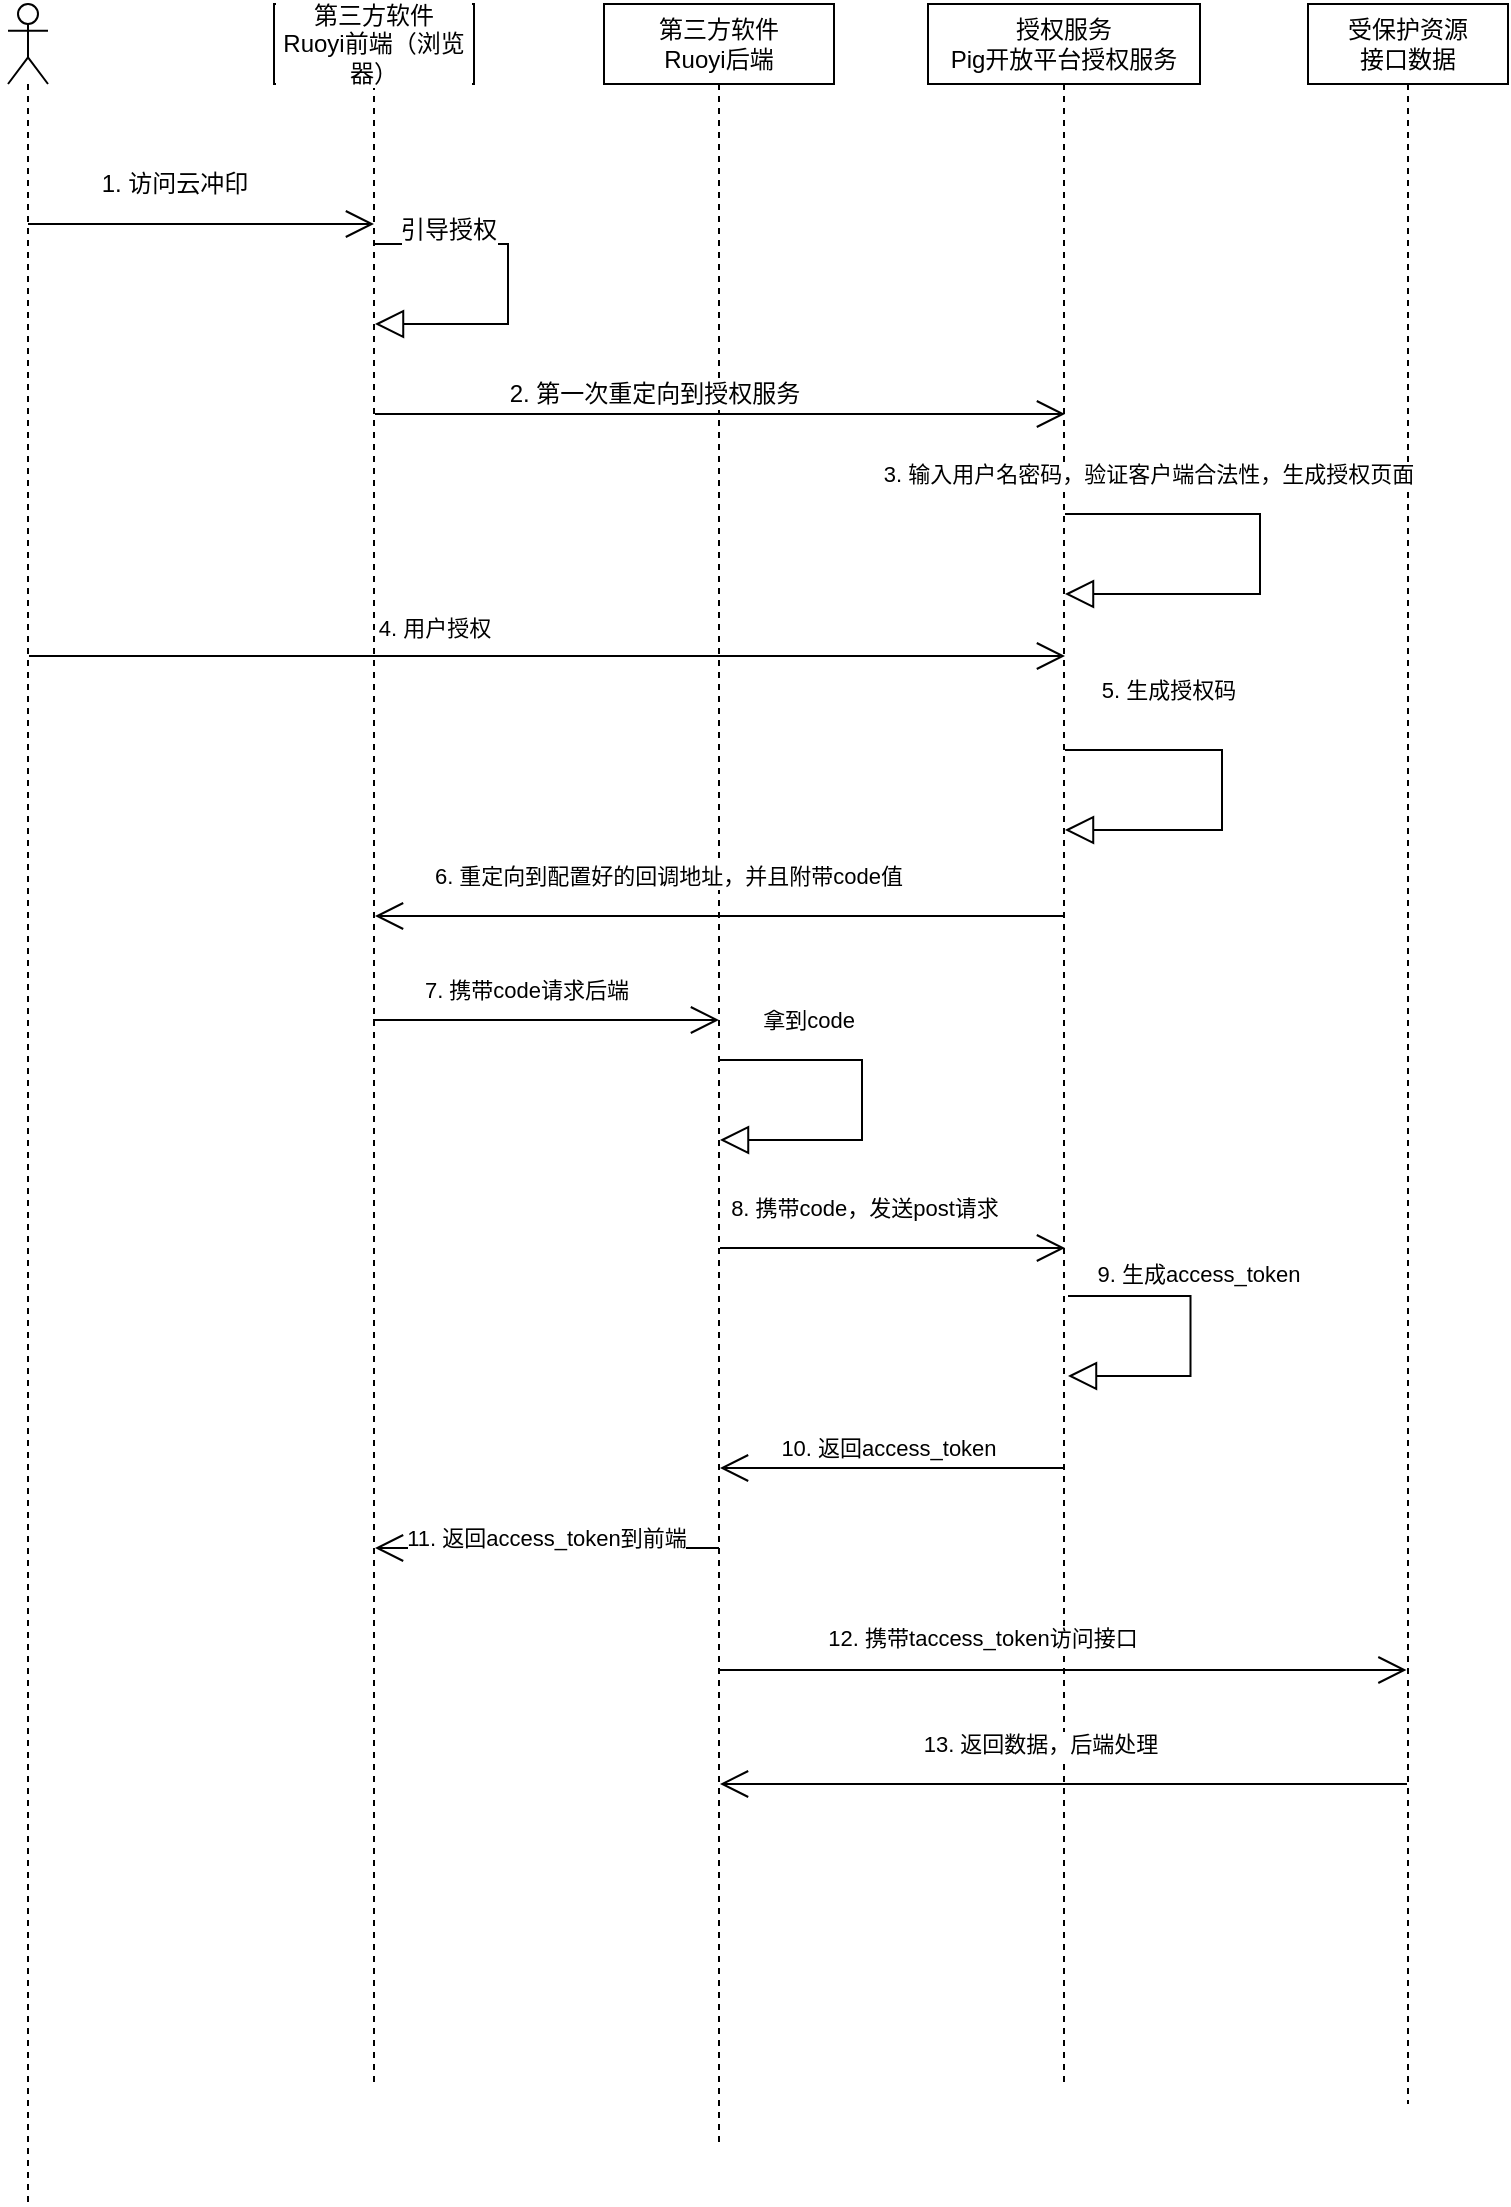 <mxfile scale="1" border="10" version="20.7.4" type="device"><diagram id="mgzX6I-nuTyHyqxMM2Ip" name="OAuth2授权码模式时序图"><mxGraphModel dx="1434" dy="796" grid="1" gridSize="10" guides="1" tooltips="1" connect="1" arrows="1" fold="1" page="1" pageScale="1" pageWidth="827" pageHeight="1169" background="none" math="0" shadow="0"><root><mxCell id="0"/><mxCell id="1" parent="0"/><mxCell id="2" value="第三方软件&lt;br&gt;Ruoyi前端（浏览器）" style="shape=umlLifeline;perimeter=lifelinePerimeter;whiteSpace=wrap;html=1;container=1;collapsible=0;recursiveResize=0;outlineConnect=0;flipH=1;labelBackgroundColor=default;labelBorderColor=none;" parent="1" vertex="1"><mxGeometry x="283" y="60" width="100" height="1040" as="geometry"/></mxCell><mxCell id="3" value="" style="shape=umlLifeline;participant=umlActor;perimeter=lifelinePerimeter;whiteSpace=wrap;html=1;container=1;collapsible=0;recursiveResize=0;verticalAlign=top;spacingTop=36;outlineConnect=0;flipH=1;labelBackgroundColor=default;labelBorderColor=none;" parent="1" vertex="1"><mxGeometry x="150" y="60" width="20" height="1100" as="geometry"/></mxCell><mxCell id="8" value="" style="endArrow=open;endFill=1;endSize=12;html=1;labelBackgroundColor=default;labelBorderColor=none;" parent="3" target="2" edge="1"><mxGeometry width="160" relative="1" as="geometry"><mxPoint x="10" y="110" as="sourcePoint"/><mxPoint x="170" y="110" as="targetPoint"/></mxGeometry></mxCell><mxCell id="4" value="第三方软件&lt;br&gt;Ruoyi后端" style="shape=umlLifeline;perimeter=lifelinePerimeter;whiteSpace=wrap;html=1;container=1;collapsible=0;recursiveResize=0;outlineConnect=0;flipH=1;labelBackgroundColor=default;labelBorderColor=none;" parent="1" vertex="1"><mxGeometry x="448" y="60" width="115" height="1070" as="geometry"/></mxCell><mxCell id="16" value="2. 第一次重定向到授权服务" style="text;html=1;align=center;verticalAlign=middle;resizable=0;points=[];autosize=1;strokeColor=none;fillColor=none;labelBackgroundColor=default;labelBorderColor=none;" parent="4" vertex="1"><mxGeometry x="-55" y="185" width="160" height="20" as="geometry"/></mxCell><mxCell id="5" value="授权服务&lt;br&gt;Pig开放平台授权服务" style="shape=umlLifeline;perimeter=lifelinePerimeter;whiteSpace=wrap;html=1;container=1;collapsible=0;recursiveResize=0;outlineConnect=0;flipH=1;labelBackgroundColor=default;labelBorderColor=none;" parent="1" vertex="1"><mxGeometry x="610" y="60" width="136" height="1040" as="geometry"/></mxCell><mxCell id="34" value="" style="endArrow=block;endFill=0;endSize=12;html=1;edgeStyle=orthogonalEdgeStyle;rounded=0;labelBackgroundColor=default;labelBorderColor=none;" parent="5" edge="1"><mxGeometry width="160" relative="1" as="geometry"><mxPoint x="70" y="646" as="sourcePoint"/><mxPoint x="70" y="686" as="targetPoint"/><Array as="points"><mxPoint x="131.25" y="646"/><mxPoint x="131.25" y="686"/></Array></mxGeometry></mxCell><mxCell id="42" value="12. 携带taccess_token访问接口" style="text;html=1;align=center;verticalAlign=middle;resizable=0;points=[];autosize=1;strokeColor=none;fillColor=none;fontSize=11;fontFamily=Helvetica;fontColor=default;labelBackgroundColor=default;labelBorderColor=none;" parent="5" vertex="1"><mxGeometry x="-63" y="802" width="180" height="30" as="geometry"/></mxCell><mxCell id="6" value="受保护资源&lt;br&gt;接口数据" style="shape=umlLifeline;perimeter=lifelinePerimeter;whiteSpace=wrap;html=1;container=1;collapsible=0;recursiveResize=0;outlineConnect=0;flipH=1;labelBackgroundColor=default;labelBorderColor=none;" parent="1" vertex="1"><mxGeometry x="800" y="60" width="100" height="1050" as="geometry"/></mxCell><mxCell id="9" value="1. 访问云冲印" style="text;html=1;align=center;verticalAlign=middle;resizable=0;points=[];autosize=1;strokeColor=none;fillColor=none;labelBackgroundColor=default;labelBorderColor=none;" parent="1" vertex="1"><mxGeometry x="188" y="140" width="90" height="20" as="geometry"/></mxCell><mxCell id="12" value="" style="endArrow=block;endFill=0;endSize=12;html=1;edgeStyle=orthogonalEdgeStyle;rounded=0;labelBackgroundColor=default;labelBorderColor=none;" parent="1" edge="1"><mxGeometry width="160" relative="1" as="geometry"><mxPoint x="333.5" y="180" as="sourcePoint"/><mxPoint x="333.5" y="220" as="targetPoint"/><Array as="points"><mxPoint x="400" y="180"/><mxPoint x="400" y="220"/></Array></mxGeometry></mxCell><mxCell id="14" value="引导授权" style="text;html=1;align=center;verticalAlign=middle;resizable=0;points=[];autosize=1;strokeColor=none;fillColor=none;labelBackgroundColor=default;labelBorderColor=none;" parent="1" vertex="1"><mxGeometry x="340" y="163" width="60" height="20" as="geometry"/></mxCell><mxCell id="15" value="" style="endArrow=open;endFill=1;endSize=12;html=1;rounded=0;labelBackgroundColor=default;labelBorderColor=none;" parent="1" edge="1"><mxGeometry width="160" relative="1" as="geometry"><mxPoint x="333.5" y="265" as="sourcePoint"/><mxPoint x="678.5" y="265" as="targetPoint"/><Array as="points"><mxPoint x="410" y="265"/></Array></mxGeometry></mxCell><mxCell id="19" value="" style="endArrow=block;endFill=0;endSize=12;html=1;edgeStyle=orthogonalEdgeStyle;rounded=0;labelBackgroundColor=default;labelBorderColor=none;" parent="1" source="5" target="5" edge="1"><mxGeometry width="160" relative="1" as="geometry"><mxPoint x="709" y="315" as="sourcePoint"/><mxPoint x="709" y="355" as="targetPoint"/><Array as="points"><mxPoint x="776" y="315"/><mxPoint x="776" y="355"/></Array></mxGeometry></mxCell><mxCell id="20" value="3. 输入用户名密码，验证客户端合法性，生成授权页面" style="text;html=1;align=center;verticalAlign=middle;resizable=0;points=[];autosize=1;strokeColor=none;fillColor=none;fontSize=11;fontFamily=Helvetica;fontColor=default;labelBackgroundColor=default;labelBorderColor=none;" parent="1" vertex="1"><mxGeometry x="580" y="285" width="280" height="20" as="geometry"/></mxCell><mxCell id="23" value="4. 用户授权" style="text;html=1;align=center;verticalAlign=middle;resizable=0;points=[];autosize=1;strokeColor=none;fillColor=none;fontSize=11;fontFamily=Helvetica;fontColor=default;labelBackgroundColor=default;labelBorderColor=none;" parent="1" vertex="1"><mxGeometry x="328" y="362" width="70" height="20" as="geometry"/></mxCell><mxCell id="25" value="5. 生成授权码" style="text;html=1;align=center;verticalAlign=middle;resizable=0;points=[];autosize=1;strokeColor=none;fillColor=none;fontSize=11;fontFamily=Helvetica;fontColor=default;labelBackgroundColor=default;labelBorderColor=none;" parent="1" vertex="1"><mxGeometry x="690" y="393" width="80" height="20" as="geometry"/></mxCell><mxCell id="26" value="" style="endArrow=open;endFill=1;endSize=12;html=1;rounded=0;labelBackgroundColor=default;labelBorderColor=none;" parent="1" edge="1"><mxGeometry width="160" relative="1" as="geometry"><mxPoint x="678.5" y="516" as="sourcePoint"/><mxPoint x="333.5" y="516" as="targetPoint"/><Array as="points"><mxPoint x="416.5" y="516"/></Array></mxGeometry></mxCell><mxCell id="27" value="6. 重定向到配置好的回调地址，并且附带code值" style="text;html=1;align=center;verticalAlign=middle;resizable=0;points=[];autosize=1;strokeColor=none;fillColor=none;fontSize=11;fontFamily=Helvetica;fontColor=default;labelBackgroundColor=default;labelBorderColor=none;" parent="1" vertex="1"><mxGeometry x="355" y="486" width="250" height="20" as="geometry"/></mxCell><mxCell id="28" value="" style="endArrow=open;endFill=1;endSize=12;html=1;rounded=0;labelBackgroundColor=default;labelBorderColor=none;" parent="1" target="4" edge="1"><mxGeometry width="160" relative="1" as="geometry"><mxPoint x="332.5" y="568" as="sourcePoint"/><mxPoint x="490" y="568" as="targetPoint"/><Array as="points"><mxPoint x="409" y="568"/></Array></mxGeometry></mxCell><mxCell id="29" value="7. 携带code请求后端" style="text;html=1;align=center;verticalAlign=middle;resizable=0;points=[];autosize=1;strokeColor=none;fillColor=none;fontSize=11;fontFamily=Helvetica;fontColor=default;labelBackgroundColor=default;labelBorderColor=none;" parent="1" vertex="1"><mxGeometry x="349" y="543" width="120" height="20" as="geometry"/></mxCell><mxCell id="30" value="" style="endArrow=block;endFill=0;endSize=12;html=1;edgeStyle=orthogonalEdgeStyle;rounded=0;labelBackgroundColor=default;labelBorderColor=none;" parent="1" edge="1"><mxGeometry width="160" relative="1" as="geometry"><mxPoint x="678.5" y="433" as="sourcePoint"/><mxPoint x="678.5" y="473" as="targetPoint"/><Array as="points"><mxPoint x="757" y="433"/><mxPoint x="757" y="473"/></Array></mxGeometry></mxCell><mxCell id="24" value="" style="endArrow=block;endFill=0;endSize=12;html=1;edgeStyle=orthogonalEdgeStyle;rounded=0;labelBackgroundColor=default;labelBorderColor=none;" parent="1" source="4" target="4" edge="1"><mxGeometry width="160" relative="1" as="geometry"><mxPoint x="513" y="588" as="sourcePoint"/><mxPoint x="513" y="628" as="targetPoint"/><Array as="points"><mxPoint x="577" y="588"/><mxPoint x="577" y="628"/></Array></mxGeometry></mxCell><mxCell id="31" value="拿到code" style="text;html=1;align=center;verticalAlign=middle;resizable=0;points=[];autosize=1;strokeColor=none;fillColor=none;fontSize=11;fontFamily=Helvetica;fontColor=default;labelBackgroundColor=default;labelBorderColor=none;" parent="1" vertex="1"><mxGeometry x="520" y="558" width="60" height="20" as="geometry"/></mxCell><mxCell id="32" value="" style="endArrow=open;endFill=1;endSize=12;html=1;rounded=0;labelBackgroundColor=default;labelBorderColor=none;" parent="1" source="4" edge="1"><mxGeometry width="160" relative="1" as="geometry"><mxPoint x="513" y="682" as="sourcePoint"/><mxPoint x="678.5" y="682" as="targetPoint"/><Array as="points"><mxPoint x="582" y="682"/></Array></mxGeometry></mxCell><mxCell id="33" value="8. 携带code，发送post请求" style="text;html=1;align=center;verticalAlign=middle;resizable=0;points=[];autosize=1;strokeColor=none;fillColor=none;fontSize=11;fontFamily=Helvetica;fontColor=default;labelBackgroundColor=default;labelBorderColor=none;" parent="1" vertex="1"><mxGeometry x="503" y="652" width="150" height="20" as="geometry"/></mxCell><mxCell id="35" value="9. 生成access_token" style="text;html=1;align=center;verticalAlign=middle;resizable=0;points=[];autosize=1;strokeColor=none;fillColor=none;fontSize=11;fontFamily=Helvetica;fontColor=default;labelBackgroundColor=default;labelBorderColor=none;" parent="1" vertex="1"><mxGeometry x="685" y="685" width="120" height="20" as="geometry"/></mxCell><mxCell id="36" value="" style="endArrow=open;endFill=1;endSize=12;html=1;rounded=0;labelBackgroundColor=default;labelBorderColor=none;" parent="1" target="4" edge="1"><mxGeometry width="160" relative="1" as="geometry"><mxPoint x="678.5" y="792" as="sourcePoint"/><mxPoint x="513" y="792" as="targetPoint"/><Array as="points"><mxPoint x="584.5" y="792"/></Array></mxGeometry></mxCell><mxCell id="37" value="10. 返回access_token" style="text;html=1;align=center;verticalAlign=middle;resizable=0;points=[];autosize=1;strokeColor=none;fillColor=none;fontSize=11;fontFamily=Helvetica;fontColor=default;labelBackgroundColor=default;labelBorderColor=none;" parent="1" vertex="1"><mxGeometry x="530" y="772" width="120" height="20" as="geometry"/></mxCell><mxCell id="38" value="" style="endArrow=open;endFill=1;endSize=12;html=1;rounded=0;labelBackgroundColor=default;labelBorderColor=none;" parent="1" source="4" edge="1"><mxGeometry width="160" relative="1" as="geometry"><mxPoint x="513" y="832" as="sourcePoint"/><mxPoint x="333.5" y="832" as="targetPoint"/><Array as="points"><mxPoint x="413.5" y="832"/></Array></mxGeometry></mxCell><mxCell id="39" value="11. 返回access_token到前端" style="text;html=1;align=center;verticalAlign=middle;resizable=0;points=[];autosize=1;strokeColor=none;fillColor=none;fontSize=11;fontFamily=Helvetica;fontColor=default;labelBackgroundColor=default;labelBorderColor=none;" parent="1" vertex="1"><mxGeometry x="339" y="817" width="160" height="20" as="geometry"/></mxCell><mxCell id="40" value="" style="endArrow=open;endFill=1;endSize=12;html=1;labelBackgroundColor=default;labelBorderColor=none;" parent="1" edge="1"><mxGeometry width="160" relative="1" as="geometry"><mxPoint x="160.5" y="386" as="sourcePoint"/><mxPoint x="678.5" y="386" as="targetPoint"/></mxGeometry></mxCell><mxCell id="22" value="" style="endArrow=open;endFill=1;endSize=12;html=1;labelBackgroundColor=default;labelBorderColor=none;" parent="1" source="4" edge="1"><mxGeometry width="160" relative="1" as="geometry"><mxPoint x="330.75" y="893" as="sourcePoint"/><mxPoint x="849.25" y="893" as="targetPoint"/></mxGeometry></mxCell><mxCell id="44" value="13. 返回数据，后端处理" style="text;html=1;align=center;verticalAlign=middle;resizable=0;points=[];autosize=1;strokeColor=none;fillColor=none;fontSize=11;fontFamily=Helvetica;fontColor=default;labelBackgroundColor=default;labelBorderColor=none;" parent="1" vertex="1"><mxGeometry x="596" y="915" width="140" height="30" as="geometry"/></mxCell><mxCell id="43" value="" style="endArrow=open;endFill=1;endSize=12;html=1;rounded=0;labelBackgroundColor=default;labelBorderColor=none;" parent="1" edge="1"><mxGeometry width="160" relative="1" as="geometry"><mxPoint x="849.5" y="950" as="sourcePoint"/><mxPoint x="506" y="950" as="targetPoint"/><Array as="points"><mxPoint x="750" y="950"/></Array></mxGeometry></mxCell></root></mxGraphModel></diagram></mxfile>